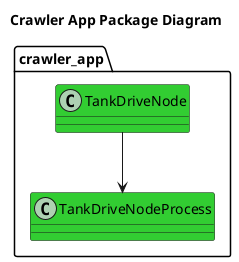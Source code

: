 @startuml
title Crawler App Package Diagram

package crawler_app {
    class TankDriveNode #LimeGreen
    class TankDriveNodeProcess #LimeGreen
    TankDriveNode --> TankDriveNodeProcess
}

@enduml